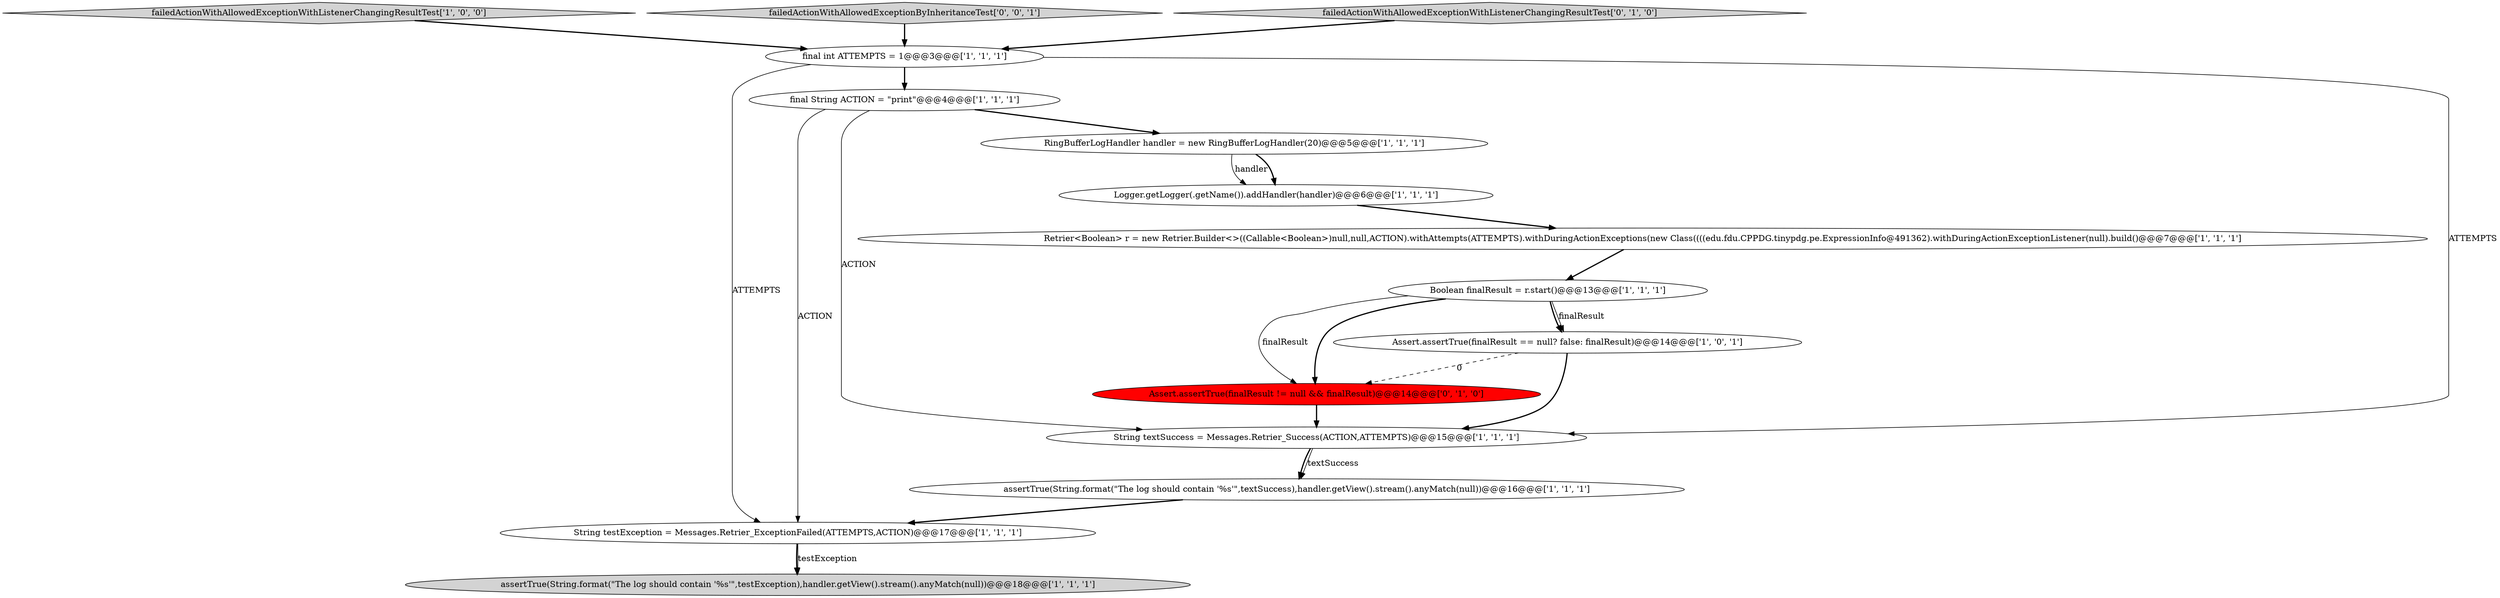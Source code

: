 digraph {
13 [style = filled, label = "Assert.assertTrue(finalResult != null && finalResult)@@@14@@@['0', '1', '0']", fillcolor = red, shape = ellipse image = "AAA1AAABBB2BBB"];
2 [style = filled, label = "String testException = Messages.Retrier_ExceptionFailed(ATTEMPTS,ACTION)@@@17@@@['1', '1', '1']", fillcolor = white, shape = ellipse image = "AAA0AAABBB1BBB"];
8 [style = filled, label = "Assert.assertTrue(finalResult == null? false: finalResult)@@@14@@@['1', '0', '1']", fillcolor = white, shape = ellipse image = "AAA0AAABBB1BBB"];
7 [style = filled, label = "failedActionWithAllowedExceptionWithListenerChangingResultTest['1', '0', '0']", fillcolor = lightgray, shape = diamond image = "AAA0AAABBB1BBB"];
4 [style = filled, label = "final String ACTION = \"print\"@@@4@@@['1', '1', '1']", fillcolor = white, shape = ellipse image = "AAA0AAABBB1BBB"];
0 [style = filled, label = "String textSuccess = Messages.Retrier_Success(ACTION,ATTEMPTS)@@@15@@@['1', '1', '1']", fillcolor = white, shape = ellipse image = "AAA0AAABBB1BBB"];
6 [style = filled, label = "assertTrue(String.format(\"The log should contain '%s'\",testException),handler.getView().stream().anyMatch(null))@@@18@@@['1', '1', '1']", fillcolor = lightgray, shape = ellipse image = "AAA0AAABBB1BBB"];
5 [style = filled, label = "Logger.getLogger(.getName()).addHandler(handler)@@@6@@@['1', '1', '1']", fillcolor = white, shape = ellipse image = "AAA0AAABBB1BBB"];
10 [style = filled, label = "Retrier<Boolean> r = new Retrier.Builder<>((Callable<Boolean>)null,null,ACTION).withAttempts(ATTEMPTS).withDuringActionExceptions(new Class((((edu.fdu.CPPDG.tinypdg.pe.ExpressionInfo@491362).withDuringActionExceptionListener(null).build()@@@7@@@['1', '1', '1']", fillcolor = white, shape = ellipse image = "AAA0AAABBB1BBB"];
14 [style = filled, label = "failedActionWithAllowedExceptionByInheritanceTest['0', '0', '1']", fillcolor = lightgray, shape = diamond image = "AAA0AAABBB3BBB"];
11 [style = filled, label = "Boolean finalResult = r.start()@@@13@@@['1', '1', '1']", fillcolor = white, shape = ellipse image = "AAA0AAABBB1BBB"];
3 [style = filled, label = "final int ATTEMPTS = 1@@@3@@@['1', '1', '1']", fillcolor = white, shape = ellipse image = "AAA0AAABBB1BBB"];
12 [style = filled, label = "failedActionWithAllowedExceptionWithListenerChangingResultTest['0', '1', '0']", fillcolor = lightgray, shape = diamond image = "AAA0AAABBB2BBB"];
1 [style = filled, label = "assertTrue(String.format(\"The log should contain '%s'\",textSuccess),handler.getView().stream().anyMatch(null))@@@16@@@['1', '1', '1']", fillcolor = white, shape = ellipse image = "AAA0AAABBB1BBB"];
9 [style = filled, label = "RingBufferLogHandler handler = new RingBufferLogHandler(20)@@@5@@@['1', '1', '1']", fillcolor = white, shape = ellipse image = "AAA0AAABBB1BBB"];
3->0 [style = solid, label="ATTEMPTS"];
4->9 [style = bold, label=""];
5->10 [style = bold, label=""];
14->3 [style = bold, label=""];
11->13 [style = solid, label="finalResult"];
9->5 [style = solid, label="handler"];
2->6 [style = bold, label=""];
2->6 [style = solid, label="testException"];
4->0 [style = solid, label="ACTION"];
3->4 [style = bold, label=""];
7->3 [style = bold, label=""];
8->13 [style = dashed, label="0"];
8->0 [style = bold, label=""];
3->2 [style = solid, label="ATTEMPTS"];
0->1 [style = bold, label=""];
11->13 [style = bold, label=""];
9->5 [style = bold, label=""];
11->8 [style = bold, label=""];
4->2 [style = solid, label="ACTION"];
1->2 [style = bold, label=""];
12->3 [style = bold, label=""];
11->8 [style = solid, label="finalResult"];
0->1 [style = solid, label="textSuccess"];
13->0 [style = bold, label=""];
10->11 [style = bold, label=""];
}

